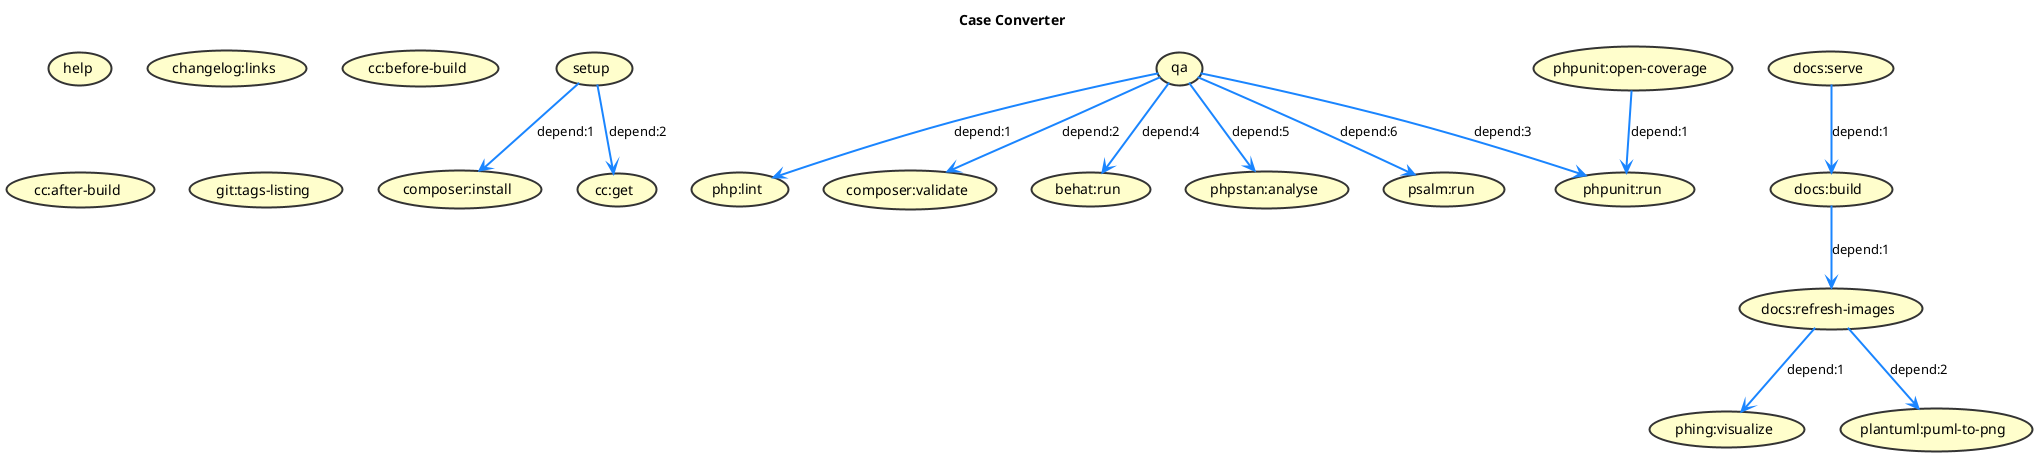 @startuml

title
Case Converter
end title

top to bottom direction

skinparam Shadowing false
skinparam ArrowFontColor Black
skinparam ArrowThickness 2
skinparam UseCaseBackgroundColor #FFFECC
skinparam UseCaseBorderColor #333333
skinparam UseCaseBorderThickness 2
skinparam UseCaseFontColor Black


(setup) -[#1A85FF]-> (composer:install) : depend:1
(setup) -[#1A85FF]-> (cc:get) : depend:2
(qa) -[#1A85FF]-> (php:lint) : depend:1
(qa) -[#1A85FF]-> (composer:validate) : depend:2
(qa) -[#1A85FF]-> (phpunit:run) : depend:3
(qa) -[#1A85FF]-> (behat:run) : depend:4
(qa) -[#1A85FF]-> (phpstan:analyse) : depend:5
(qa) -[#1A85FF]-> (psalm:run) : depend:6
(docs:refresh-images) -[#1A85FF]-> (phing:visualize) : depend:1
(docs:refresh-images) -[#1A85FF]-> (plantuml:puml-to-png) : depend:2
(phpunit:open-coverage) -[#1A85FF]-> (phpunit:run) : depend:1
(docs:serve) -[#1A85FF]-> (docs:build) : depend:1
(docs:build) -[#1A85FF]-> (docs:refresh-images) : depend:1
(help)
(setup)
(qa)
(docs:refresh-images)
(composer:validate)
(composer:install)
(phpunit:open-coverage)
(php:lint)
(behat:run)
(phpunit:run)
(changelog:links)
(cc:get)
(cc:before-build)
(cc:after-build)
(plantuml:puml-to-png)
(git:tags-listing)
(phing:visualize)
(docs:serve)
(docs:build)
(psalm:run)
(phpstan:analyse)


@enduml
